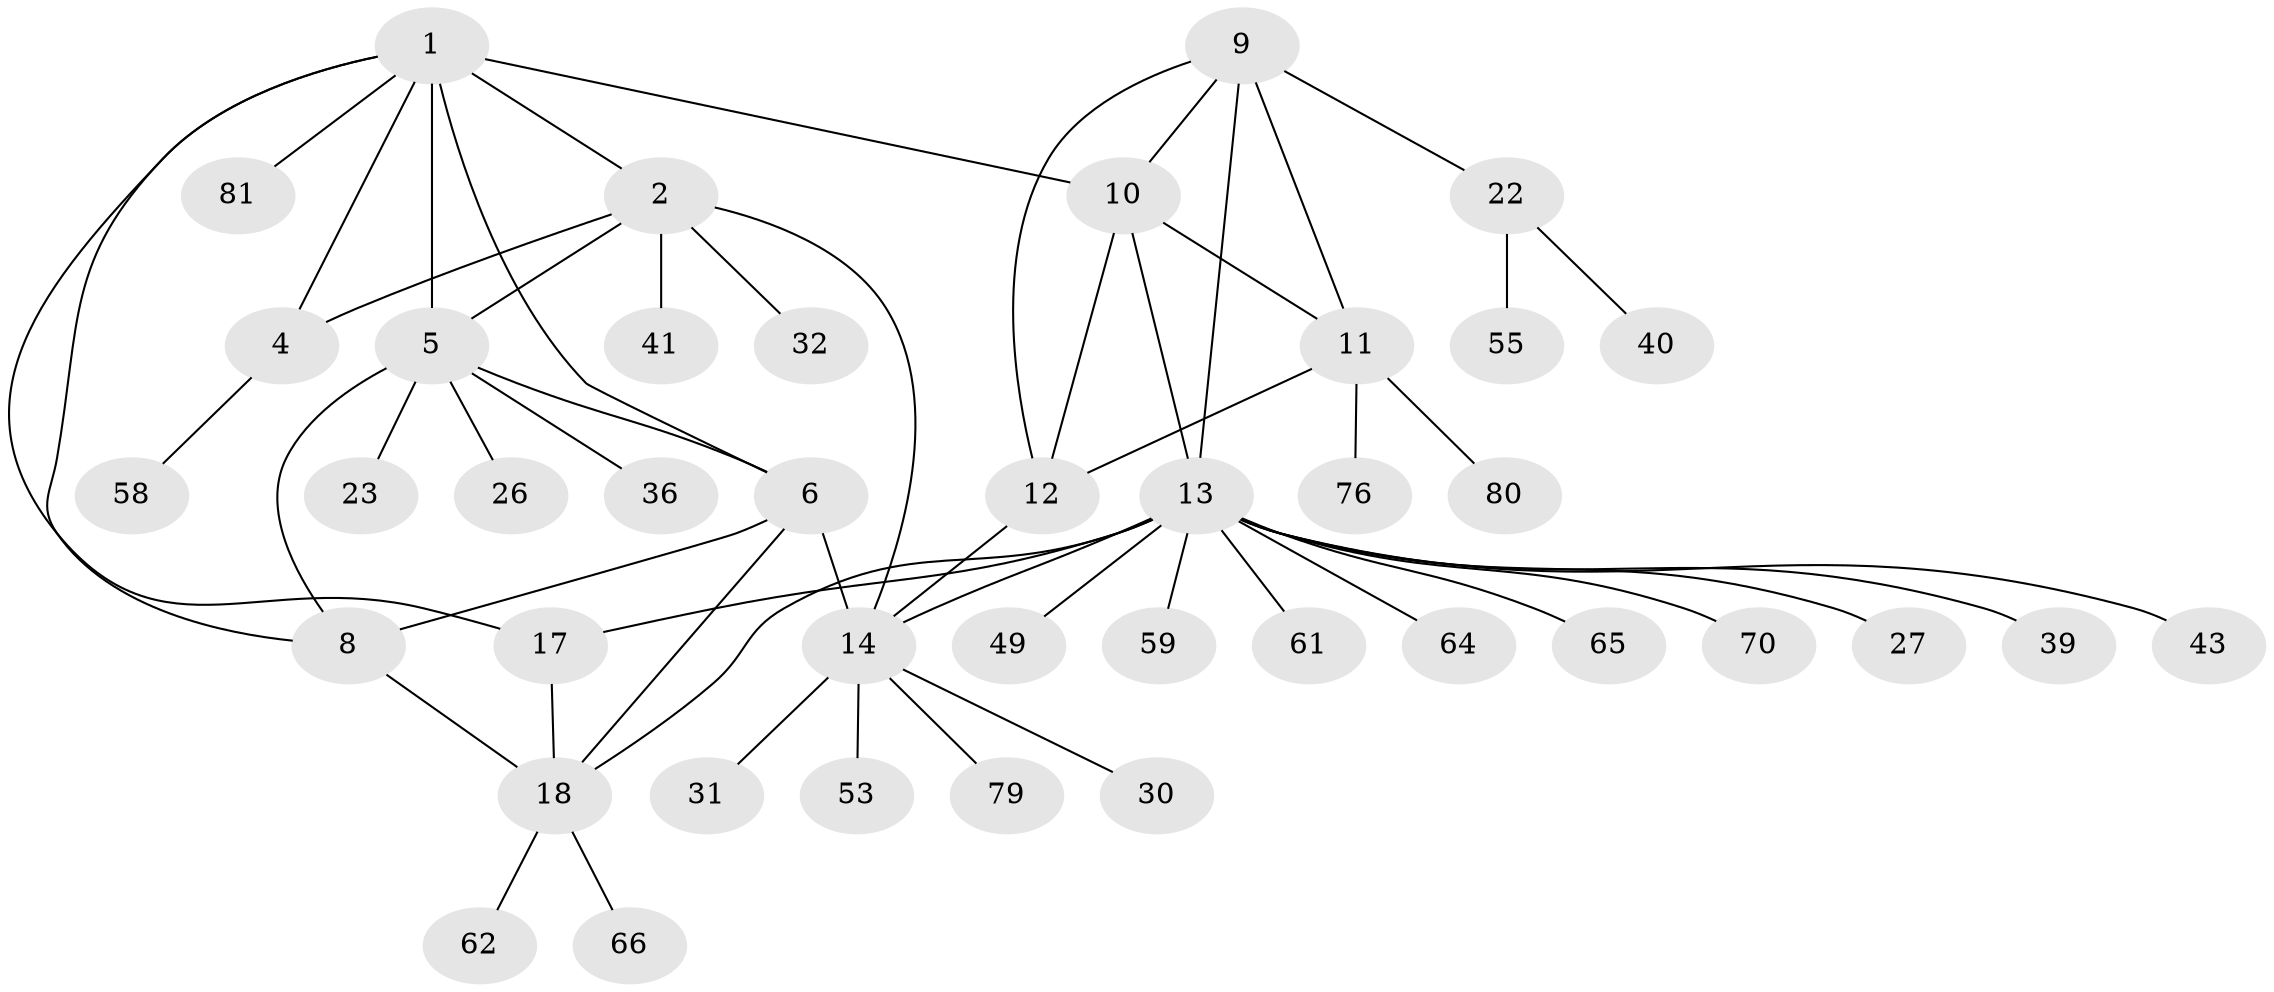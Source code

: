 // original degree distribution, {6: 0.03614457831325301, 11: 0.024096385542168676, 4: 0.04819277108433735, 9: 0.024096385542168676, 5: 0.08433734939759036, 7: 0.024096385542168676, 10: 0.012048192771084338, 13: 0.012048192771084338, 2: 0.13253012048192772, 1: 0.5542168674698795, 3: 0.04819277108433735}
// Generated by graph-tools (version 1.1) at 2025/19/03/04/25 18:19:48]
// undirected, 41 vertices, 56 edges
graph export_dot {
graph [start="1"]
  node [color=gray90,style=filled];
  1 [super="+21+3+7"];
  2 [super="+46+47+60+82+54"];
  4;
  5 [super="+74"];
  6 [super="+34"];
  8;
  9 [super="+25+29+37+56+57+75"];
  10;
  11 [super="+24"];
  12;
  13 [super="+45+35+19+83"];
  14 [super="+33+15"];
  17;
  18 [super="+20"];
  22 [super="+28+42"];
  23;
  26 [super="+77"];
  27;
  30;
  31 [super="+67"];
  32;
  36;
  39;
  40;
  41;
  43;
  49;
  53;
  55;
  58;
  59;
  61;
  62;
  64;
  65;
  66;
  70;
  76;
  79;
  80;
  81;
  1 -- 2 [weight=3];
  1 -- 4 [weight=2];
  1 -- 81;
  1 -- 17 [weight=2];
  1 -- 10 [weight=2];
  1 -- 5 [weight=2];
  1 -- 6;
  1 -- 8;
  2 -- 4;
  2 -- 32;
  2 -- 41;
  2 -- 5;
  2 -- 14 [weight=2];
  4 -- 58;
  5 -- 6;
  5 -- 8;
  5 -- 23;
  5 -- 26;
  5 -- 36;
  6 -- 8;
  6 -- 14;
  6 -- 18;
  8 -- 18;
  9 -- 10;
  9 -- 11;
  9 -- 12;
  9 -- 22;
  9 -- 13;
  10 -- 11;
  10 -- 12;
  10 -- 13;
  11 -- 12;
  11 -- 76;
  11 -- 80;
  12 -- 14;
  13 -- 14 [weight=3];
  13 -- 43 [weight=2];
  13 -- 59;
  13 -- 64;
  13 -- 65;
  13 -- 70;
  13 -- 39;
  13 -- 17;
  13 -- 18 [weight=2];
  13 -- 49;
  13 -- 27;
  13 -- 61;
  14 -- 31;
  14 -- 53;
  14 -- 30;
  14 -- 79;
  17 -- 18 [weight=2];
  18 -- 62;
  18 -- 66;
  22 -- 40;
  22 -- 55;
}
